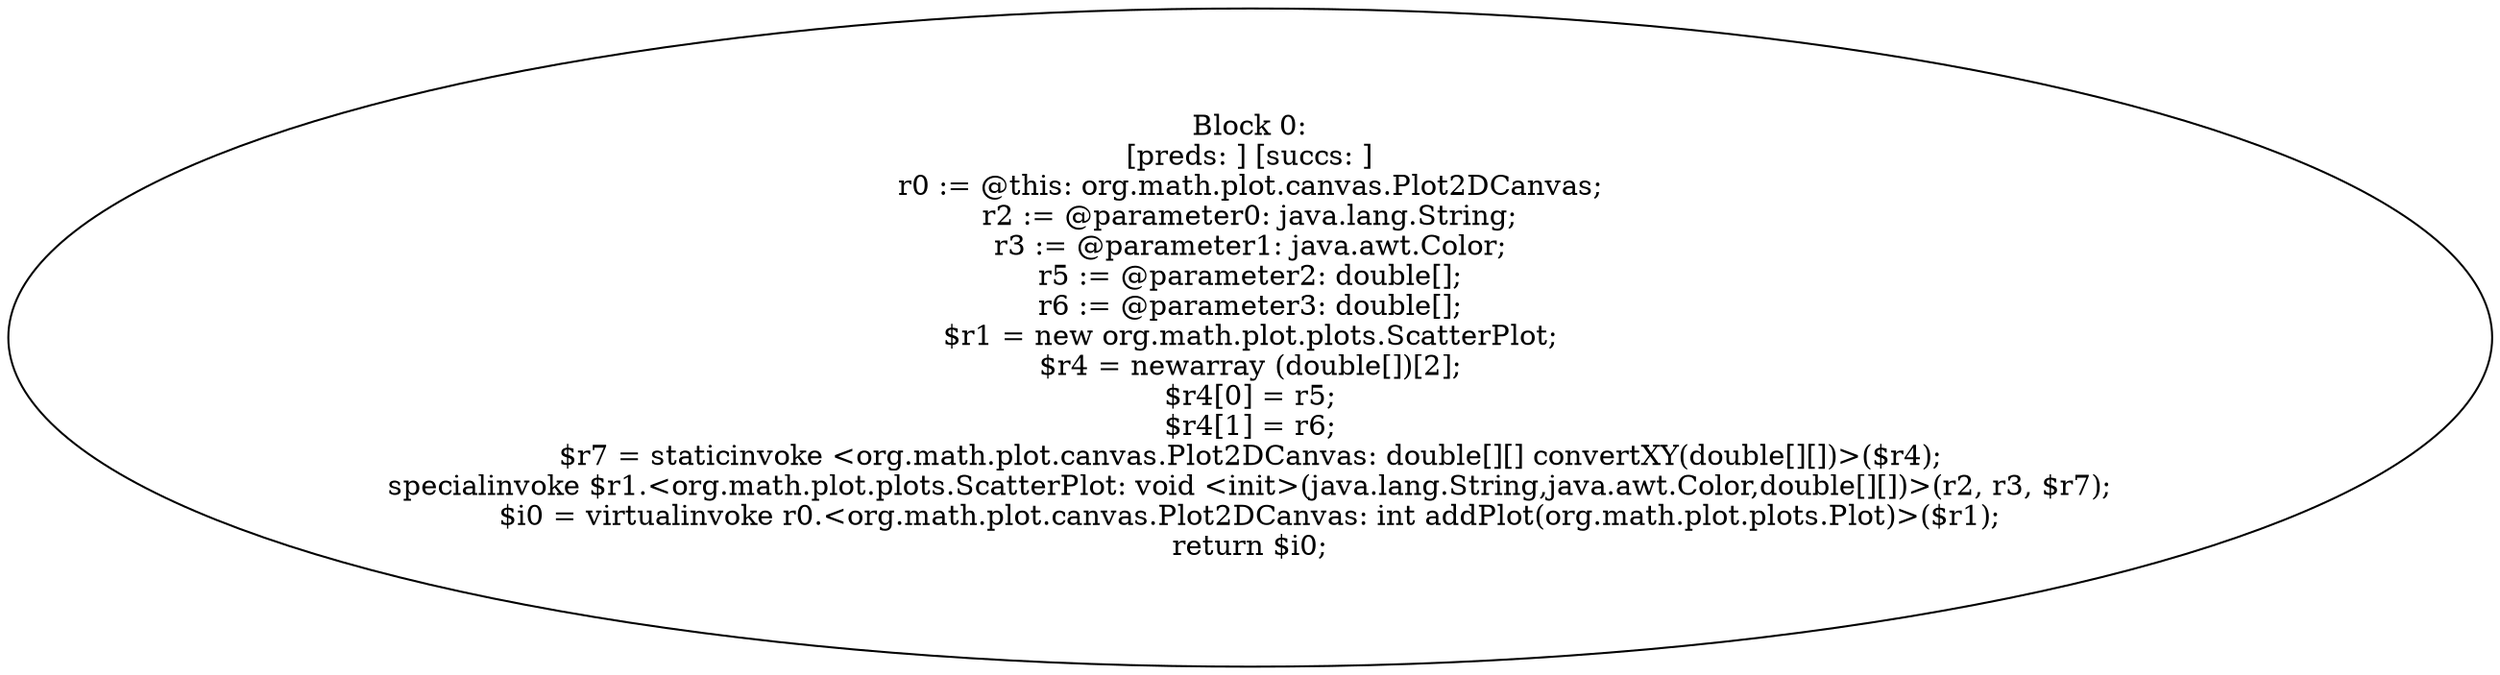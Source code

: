 digraph "unitGraph" {
    "Block 0:
[preds: ] [succs: ]
r0 := @this: org.math.plot.canvas.Plot2DCanvas;
r2 := @parameter0: java.lang.String;
r3 := @parameter1: java.awt.Color;
r5 := @parameter2: double[];
r6 := @parameter3: double[];
$r1 = new org.math.plot.plots.ScatterPlot;
$r4 = newarray (double[])[2];
$r4[0] = r5;
$r4[1] = r6;
$r7 = staticinvoke <org.math.plot.canvas.Plot2DCanvas: double[][] convertXY(double[][])>($r4);
specialinvoke $r1.<org.math.plot.plots.ScatterPlot: void <init>(java.lang.String,java.awt.Color,double[][])>(r2, r3, $r7);
$i0 = virtualinvoke r0.<org.math.plot.canvas.Plot2DCanvas: int addPlot(org.math.plot.plots.Plot)>($r1);
return $i0;
"
}
